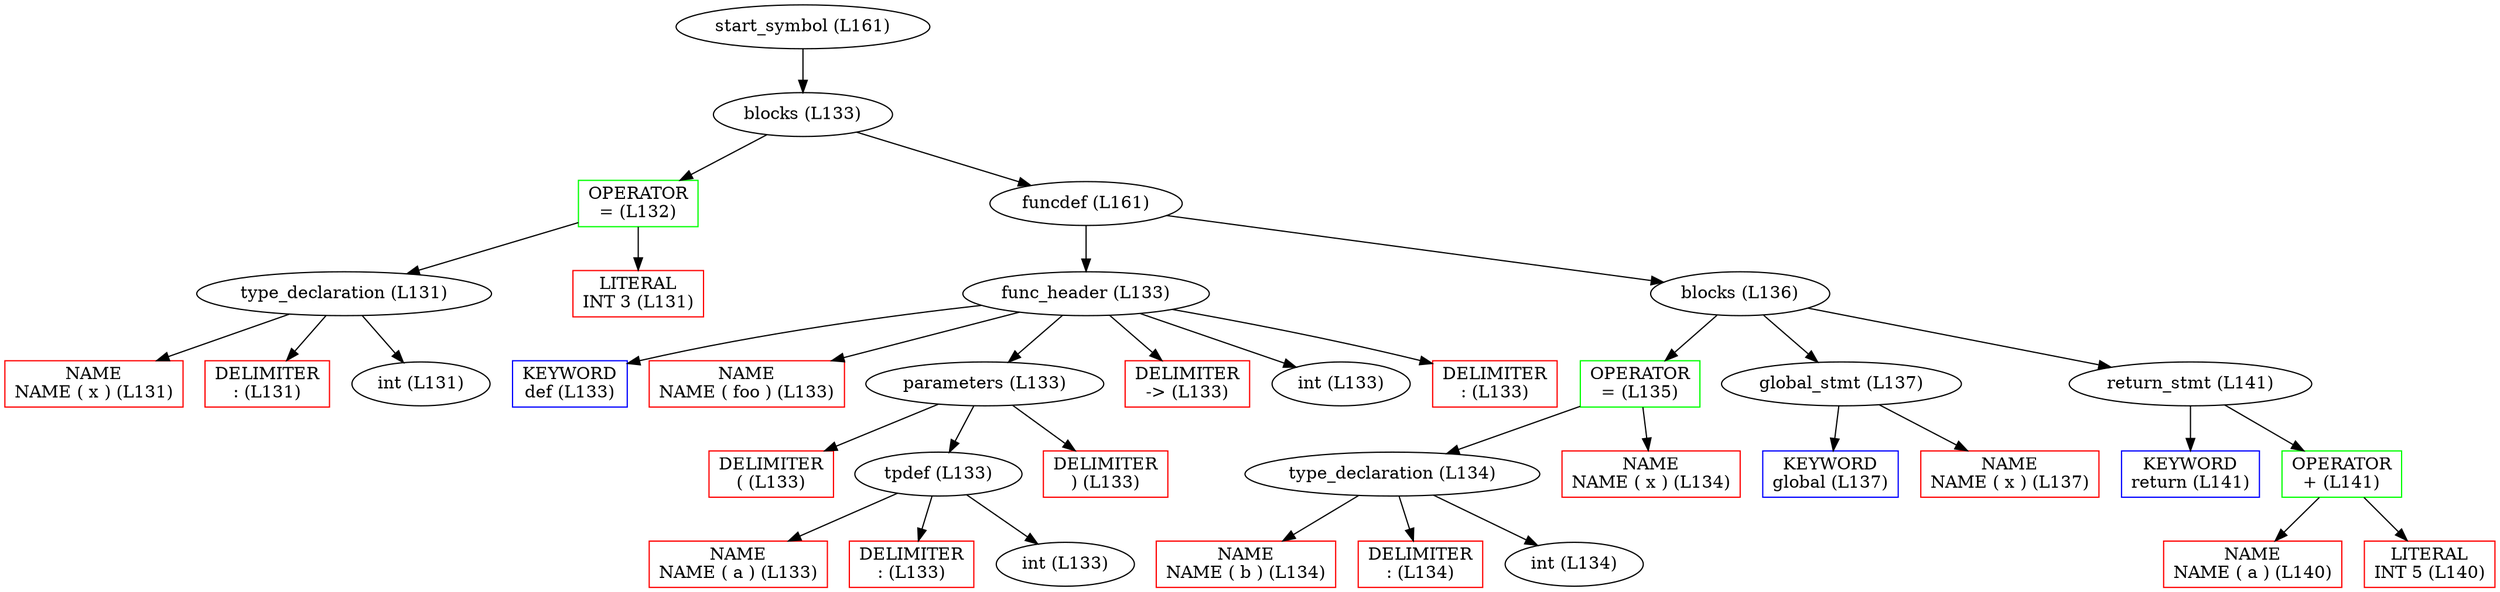 digraph ast {
node1[label = "start_symbol (L161)"];
node2[label = "blocks (L133)"];
node3[label = "OPERATOR
= (L132)", shape = rectangle, color = green];
node4[label = "type_declaration (L131)"];
node5[label = "NAME
NAME ( x ) (L131)", shape = rectangle, color = red];
node6[label = "DELIMITER
: (L131)", shape = rectangle, color = red];
node7[label = "int (L131)"];
node8[label = "LITERAL
INT 3 (L131)", shape = rectangle, color = red];
node9[label = "funcdef (L161)"];
node10[label = "func_header (L133)"];
node11[label = "KEYWORD
def (L133)", shape = rectangle, color = blue];
node12[label = "NAME
NAME ( foo ) (L133)", shape = rectangle, color = red];
node13[label = "parameters (L133)"];
node14[label = "DELIMITER
( (L133)", shape = rectangle, color = red];
node15[label = "tpdef (L133)"];
node16[label = "NAME
NAME ( a ) (L133)", shape = rectangle, color = red];
node17[label = "DELIMITER
: (L133)", shape = rectangle, color = red];
node18[label = "int (L133)"];
node19[label = "DELIMITER
) (L133)", shape = rectangle, color = red];
node20[label = "DELIMITER
-> (L133)", shape = rectangle, color = red];
node21[label = "int (L133)"];
node22[label = "DELIMITER
: (L133)", shape = rectangle, color = red];
node23[label = "blocks (L136)"];
node24[label = "OPERATOR
= (L135)", shape = rectangle, color = green];
node25[label = "type_declaration (L134)"];
node26[label = "NAME
NAME ( b ) (L134)", shape = rectangle, color = red];
node27[label = "DELIMITER
: (L134)", shape = rectangle, color = red];
node28[label = "int (L134)"];
node29[label = "NAME
NAME ( x ) (L134)", shape = rectangle, color = red];
node30[label = "global_stmt (L137)"];
node31[label = "KEYWORD
global (L137)", shape = rectangle, color = blue];
node32[label = "NAME
NAME ( x ) (L137)", shape = rectangle, color = red];
node33[label = "return_stmt (L141)"];
node34[label = "KEYWORD
return (L141)", shape = rectangle, color = blue];
node35[label = "OPERATOR
+ (L141)", shape = rectangle, color = green];
node36[label = "NAME
NAME ( a ) (L140)", shape = rectangle, color = red];
node37[label = "LITERAL
INT 5 (L140)", shape = rectangle, color = red];

node1 -> node2;
node2 -> node3;
node3 -> node4;
node4 -> node5;
node4 -> node6;
node4 -> node7;
node3 -> node8;
node2 -> node9;
node9 -> node10;
node10 -> node11;
node10 -> node12;
node10 -> node13;
node13 -> node14;
node13 -> node15;
node15 -> node16;
node15 -> node17;
node15 -> node18;
node13 -> node19;
node10 -> node20;
node10 -> node21;
node10 -> node22;
node9 -> node23;
node23 -> node24;
node24 -> node25;
node25 -> node26;
node25 -> node27;
node25 -> node28;
node24 -> node29;
node23 -> node30;
node30 -> node31;
node30 -> node32;
node23 -> node33;
node33 -> node34;
node33 -> node35;
node35 -> node36;
node35 -> node37;
}